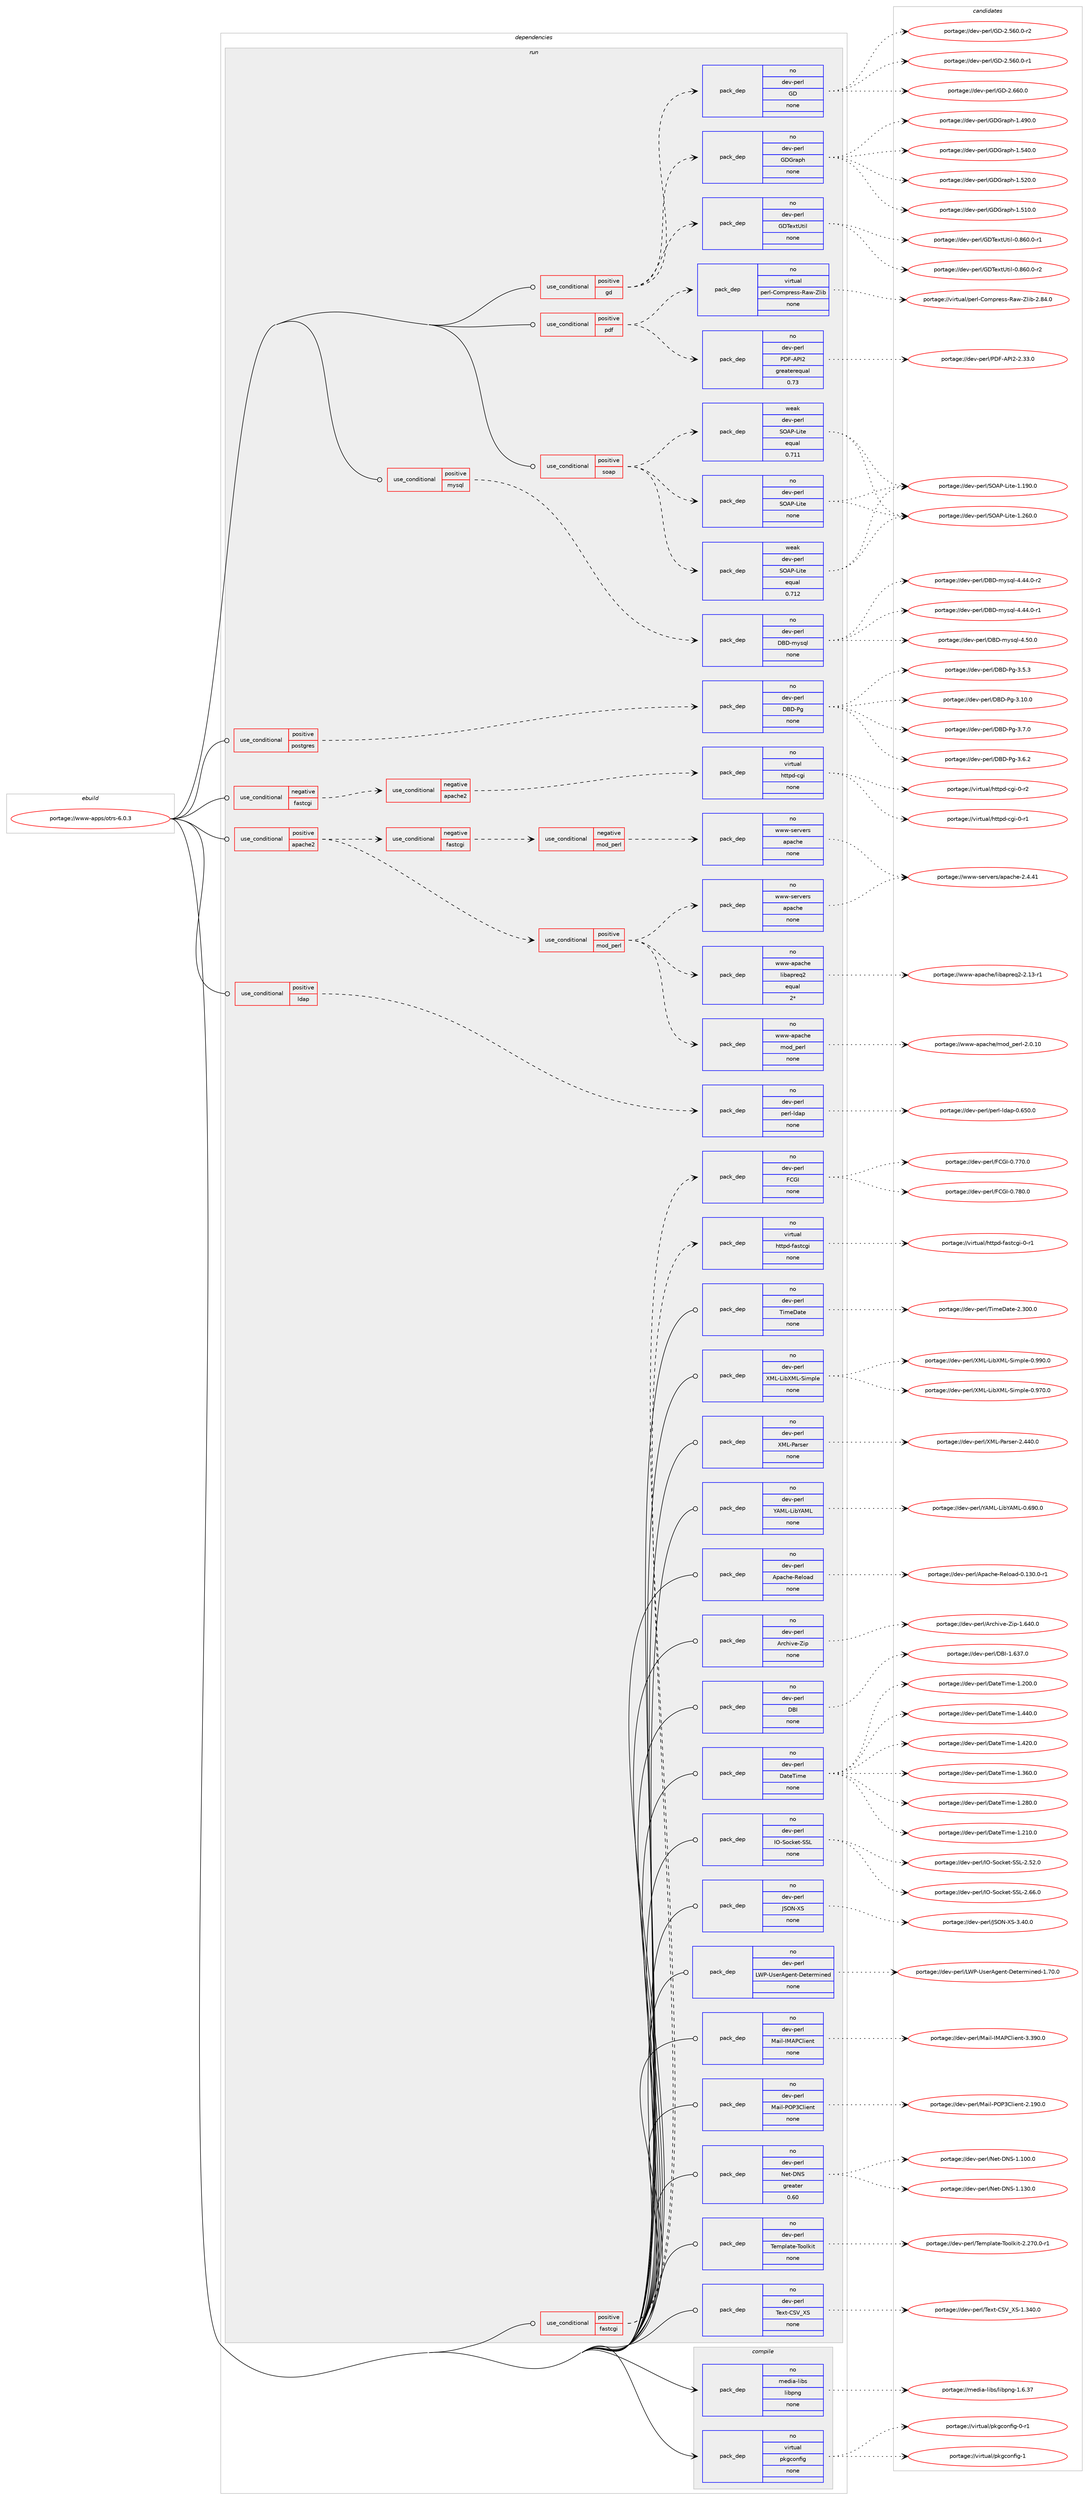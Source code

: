 digraph prolog {

# *************
# Graph options
# *************

newrank=true;
concentrate=true;
compound=true;
graph [rankdir=LR,fontname=Helvetica,fontsize=10,ranksep=1.5];#, ranksep=2.5, nodesep=0.2];
edge  [arrowhead=vee];
node  [fontname=Helvetica,fontsize=10];

# **********
# The ebuild
# **********

subgraph cluster_leftcol {
color=gray;
rank=same;
label=<<i>ebuild</i>>;
id [label="portage://www-apps/otrs-6.0.3", color=red, width=4, href="../www-apps/otrs-6.0.3.svg"];
}

# ****************
# The dependencies
# ****************

subgraph cluster_midcol {
color=gray;
label=<<i>dependencies</i>>;
subgraph cluster_compile {
fillcolor="#eeeeee";
style=filled;
label=<<i>compile</i>>;
subgraph pack24404 {
dependency30375 [label=<<TABLE BORDER="0" CELLBORDER="1" CELLSPACING="0" CELLPADDING="4" WIDTH="220"><TR><TD ROWSPAN="6" CELLPADDING="30">pack_dep</TD></TR><TR><TD WIDTH="110">no</TD></TR><TR><TD>media-libs</TD></TR><TR><TD>libpng</TD></TR><TR><TD>none</TD></TR><TR><TD></TD></TR></TABLE>>, shape=none, color=blue];
}
id:e -> dependency30375:w [weight=20,style="solid",arrowhead="vee"];
subgraph pack24405 {
dependency30376 [label=<<TABLE BORDER="0" CELLBORDER="1" CELLSPACING="0" CELLPADDING="4" WIDTH="220"><TR><TD ROWSPAN="6" CELLPADDING="30">pack_dep</TD></TR><TR><TD WIDTH="110">no</TD></TR><TR><TD>virtual</TD></TR><TR><TD>pkgconfig</TD></TR><TR><TD>none</TD></TR><TR><TD></TD></TR></TABLE>>, shape=none, color=blue];
}
id:e -> dependency30376:w [weight=20,style="solid",arrowhead="vee"];
}
subgraph cluster_compileandrun {
fillcolor="#eeeeee";
style=filled;
label=<<i>compile and run</i>>;
}
subgraph cluster_run {
fillcolor="#eeeeee";
style=filled;
label=<<i>run</i>>;
subgraph cond5392 {
dependency30377 [label=<<TABLE BORDER="0" CELLBORDER="1" CELLSPACING="0" CELLPADDING="4"><TR><TD ROWSPAN="3" CELLPADDING="10">use_conditional</TD></TR><TR><TD>negative</TD></TR><TR><TD>fastcgi</TD></TR></TABLE>>, shape=none, color=red];
subgraph cond5393 {
dependency30378 [label=<<TABLE BORDER="0" CELLBORDER="1" CELLSPACING="0" CELLPADDING="4"><TR><TD ROWSPAN="3" CELLPADDING="10">use_conditional</TD></TR><TR><TD>negative</TD></TR><TR><TD>apache2</TD></TR></TABLE>>, shape=none, color=red];
subgraph pack24406 {
dependency30379 [label=<<TABLE BORDER="0" CELLBORDER="1" CELLSPACING="0" CELLPADDING="4" WIDTH="220"><TR><TD ROWSPAN="6" CELLPADDING="30">pack_dep</TD></TR><TR><TD WIDTH="110">no</TD></TR><TR><TD>virtual</TD></TR><TR><TD>httpd-cgi</TD></TR><TR><TD>none</TD></TR><TR><TD></TD></TR></TABLE>>, shape=none, color=blue];
}
dependency30378:e -> dependency30379:w [weight=20,style="dashed",arrowhead="vee"];
}
dependency30377:e -> dependency30378:w [weight=20,style="dashed",arrowhead="vee"];
}
id:e -> dependency30377:w [weight=20,style="solid",arrowhead="odot"];
subgraph cond5394 {
dependency30380 [label=<<TABLE BORDER="0" CELLBORDER="1" CELLSPACING="0" CELLPADDING="4"><TR><TD ROWSPAN="3" CELLPADDING="10">use_conditional</TD></TR><TR><TD>positive</TD></TR><TR><TD>apache2</TD></TR></TABLE>>, shape=none, color=red];
subgraph cond5395 {
dependency30381 [label=<<TABLE BORDER="0" CELLBORDER="1" CELLSPACING="0" CELLPADDING="4"><TR><TD ROWSPAN="3" CELLPADDING="10">use_conditional</TD></TR><TR><TD>positive</TD></TR><TR><TD>mod_perl</TD></TR></TABLE>>, shape=none, color=red];
subgraph pack24407 {
dependency30382 [label=<<TABLE BORDER="0" CELLBORDER="1" CELLSPACING="0" CELLPADDING="4" WIDTH="220"><TR><TD ROWSPAN="6" CELLPADDING="30">pack_dep</TD></TR><TR><TD WIDTH="110">no</TD></TR><TR><TD>www-servers</TD></TR><TR><TD>apache</TD></TR><TR><TD>none</TD></TR><TR><TD></TD></TR></TABLE>>, shape=none, color=blue];
}
dependency30381:e -> dependency30382:w [weight=20,style="dashed",arrowhead="vee"];
subgraph pack24408 {
dependency30383 [label=<<TABLE BORDER="0" CELLBORDER="1" CELLSPACING="0" CELLPADDING="4" WIDTH="220"><TR><TD ROWSPAN="6" CELLPADDING="30">pack_dep</TD></TR><TR><TD WIDTH="110">no</TD></TR><TR><TD>www-apache</TD></TR><TR><TD>libapreq2</TD></TR><TR><TD>equal</TD></TR><TR><TD>2*</TD></TR></TABLE>>, shape=none, color=blue];
}
dependency30381:e -> dependency30383:w [weight=20,style="dashed",arrowhead="vee"];
subgraph pack24409 {
dependency30384 [label=<<TABLE BORDER="0" CELLBORDER="1" CELLSPACING="0" CELLPADDING="4" WIDTH="220"><TR><TD ROWSPAN="6" CELLPADDING="30">pack_dep</TD></TR><TR><TD WIDTH="110">no</TD></TR><TR><TD>www-apache</TD></TR><TR><TD>mod_perl</TD></TR><TR><TD>none</TD></TR><TR><TD></TD></TR></TABLE>>, shape=none, color=blue];
}
dependency30381:e -> dependency30384:w [weight=20,style="dashed",arrowhead="vee"];
}
dependency30380:e -> dependency30381:w [weight=20,style="dashed",arrowhead="vee"];
subgraph cond5396 {
dependency30385 [label=<<TABLE BORDER="0" CELLBORDER="1" CELLSPACING="0" CELLPADDING="4"><TR><TD ROWSPAN="3" CELLPADDING="10">use_conditional</TD></TR><TR><TD>negative</TD></TR><TR><TD>fastcgi</TD></TR></TABLE>>, shape=none, color=red];
subgraph cond5397 {
dependency30386 [label=<<TABLE BORDER="0" CELLBORDER="1" CELLSPACING="0" CELLPADDING="4"><TR><TD ROWSPAN="3" CELLPADDING="10">use_conditional</TD></TR><TR><TD>negative</TD></TR><TR><TD>mod_perl</TD></TR></TABLE>>, shape=none, color=red];
subgraph pack24410 {
dependency30387 [label=<<TABLE BORDER="0" CELLBORDER="1" CELLSPACING="0" CELLPADDING="4" WIDTH="220"><TR><TD ROWSPAN="6" CELLPADDING="30">pack_dep</TD></TR><TR><TD WIDTH="110">no</TD></TR><TR><TD>www-servers</TD></TR><TR><TD>apache</TD></TR><TR><TD>none</TD></TR><TR><TD></TD></TR></TABLE>>, shape=none, color=blue];
}
dependency30386:e -> dependency30387:w [weight=20,style="dashed",arrowhead="vee"];
}
dependency30385:e -> dependency30386:w [weight=20,style="dashed",arrowhead="vee"];
}
dependency30380:e -> dependency30385:w [weight=20,style="dashed",arrowhead="vee"];
}
id:e -> dependency30380:w [weight=20,style="solid",arrowhead="odot"];
subgraph cond5398 {
dependency30388 [label=<<TABLE BORDER="0" CELLBORDER="1" CELLSPACING="0" CELLPADDING="4"><TR><TD ROWSPAN="3" CELLPADDING="10">use_conditional</TD></TR><TR><TD>positive</TD></TR><TR><TD>fastcgi</TD></TR></TABLE>>, shape=none, color=red];
subgraph pack24411 {
dependency30389 [label=<<TABLE BORDER="0" CELLBORDER="1" CELLSPACING="0" CELLPADDING="4" WIDTH="220"><TR><TD ROWSPAN="6" CELLPADDING="30">pack_dep</TD></TR><TR><TD WIDTH="110">no</TD></TR><TR><TD>dev-perl</TD></TR><TR><TD>FCGI</TD></TR><TR><TD>none</TD></TR><TR><TD></TD></TR></TABLE>>, shape=none, color=blue];
}
dependency30388:e -> dependency30389:w [weight=20,style="dashed",arrowhead="vee"];
subgraph pack24412 {
dependency30390 [label=<<TABLE BORDER="0" CELLBORDER="1" CELLSPACING="0" CELLPADDING="4" WIDTH="220"><TR><TD ROWSPAN="6" CELLPADDING="30">pack_dep</TD></TR><TR><TD WIDTH="110">no</TD></TR><TR><TD>virtual</TD></TR><TR><TD>httpd-fastcgi</TD></TR><TR><TD>none</TD></TR><TR><TD></TD></TR></TABLE>>, shape=none, color=blue];
}
dependency30388:e -> dependency30390:w [weight=20,style="dashed",arrowhead="vee"];
}
id:e -> dependency30388:w [weight=20,style="solid",arrowhead="odot"];
subgraph cond5399 {
dependency30391 [label=<<TABLE BORDER="0" CELLBORDER="1" CELLSPACING="0" CELLPADDING="4"><TR><TD ROWSPAN="3" CELLPADDING="10">use_conditional</TD></TR><TR><TD>positive</TD></TR><TR><TD>gd</TD></TR></TABLE>>, shape=none, color=red];
subgraph pack24413 {
dependency30392 [label=<<TABLE BORDER="0" CELLBORDER="1" CELLSPACING="0" CELLPADDING="4" WIDTH="220"><TR><TD ROWSPAN="6" CELLPADDING="30">pack_dep</TD></TR><TR><TD WIDTH="110">no</TD></TR><TR><TD>dev-perl</TD></TR><TR><TD>GD</TD></TR><TR><TD>none</TD></TR><TR><TD></TD></TR></TABLE>>, shape=none, color=blue];
}
dependency30391:e -> dependency30392:w [weight=20,style="dashed",arrowhead="vee"];
subgraph pack24414 {
dependency30393 [label=<<TABLE BORDER="0" CELLBORDER="1" CELLSPACING="0" CELLPADDING="4" WIDTH="220"><TR><TD ROWSPAN="6" CELLPADDING="30">pack_dep</TD></TR><TR><TD WIDTH="110">no</TD></TR><TR><TD>dev-perl</TD></TR><TR><TD>GDTextUtil</TD></TR><TR><TD>none</TD></TR><TR><TD></TD></TR></TABLE>>, shape=none, color=blue];
}
dependency30391:e -> dependency30393:w [weight=20,style="dashed",arrowhead="vee"];
subgraph pack24415 {
dependency30394 [label=<<TABLE BORDER="0" CELLBORDER="1" CELLSPACING="0" CELLPADDING="4" WIDTH="220"><TR><TD ROWSPAN="6" CELLPADDING="30">pack_dep</TD></TR><TR><TD WIDTH="110">no</TD></TR><TR><TD>dev-perl</TD></TR><TR><TD>GDGraph</TD></TR><TR><TD>none</TD></TR><TR><TD></TD></TR></TABLE>>, shape=none, color=blue];
}
dependency30391:e -> dependency30394:w [weight=20,style="dashed",arrowhead="vee"];
}
id:e -> dependency30391:w [weight=20,style="solid",arrowhead="odot"];
subgraph cond5400 {
dependency30395 [label=<<TABLE BORDER="0" CELLBORDER="1" CELLSPACING="0" CELLPADDING="4"><TR><TD ROWSPAN="3" CELLPADDING="10">use_conditional</TD></TR><TR><TD>positive</TD></TR><TR><TD>ldap</TD></TR></TABLE>>, shape=none, color=red];
subgraph pack24416 {
dependency30396 [label=<<TABLE BORDER="0" CELLBORDER="1" CELLSPACING="0" CELLPADDING="4" WIDTH="220"><TR><TD ROWSPAN="6" CELLPADDING="30">pack_dep</TD></TR><TR><TD WIDTH="110">no</TD></TR><TR><TD>dev-perl</TD></TR><TR><TD>perl-ldap</TD></TR><TR><TD>none</TD></TR><TR><TD></TD></TR></TABLE>>, shape=none, color=blue];
}
dependency30395:e -> dependency30396:w [weight=20,style="dashed",arrowhead="vee"];
}
id:e -> dependency30395:w [weight=20,style="solid",arrowhead="odot"];
subgraph cond5401 {
dependency30397 [label=<<TABLE BORDER="0" CELLBORDER="1" CELLSPACING="0" CELLPADDING="4"><TR><TD ROWSPAN="3" CELLPADDING="10">use_conditional</TD></TR><TR><TD>positive</TD></TR><TR><TD>mysql</TD></TR></TABLE>>, shape=none, color=red];
subgraph pack24417 {
dependency30398 [label=<<TABLE BORDER="0" CELLBORDER="1" CELLSPACING="0" CELLPADDING="4" WIDTH="220"><TR><TD ROWSPAN="6" CELLPADDING="30">pack_dep</TD></TR><TR><TD WIDTH="110">no</TD></TR><TR><TD>dev-perl</TD></TR><TR><TD>DBD-mysql</TD></TR><TR><TD>none</TD></TR><TR><TD></TD></TR></TABLE>>, shape=none, color=blue];
}
dependency30397:e -> dependency30398:w [weight=20,style="dashed",arrowhead="vee"];
}
id:e -> dependency30397:w [weight=20,style="solid",arrowhead="odot"];
subgraph cond5402 {
dependency30399 [label=<<TABLE BORDER="0" CELLBORDER="1" CELLSPACING="0" CELLPADDING="4"><TR><TD ROWSPAN="3" CELLPADDING="10">use_conditional</TD></TR><TR><TD>positive</TD></TR><TR><TD>pdf</TD></TR></TABLE>>, shape=none, color=red];
subgraph pack24418 {
dependency30400 [label=<<TABLE BORDER="0" CELLBORDER="1" CELLSPACING="0" CELLPADDING="4" WIDTH="220"><TR><TD ROWSPAN="6" CELLPADDING="30">pack_dep</TD></TR><TR><TD WIDTH="110">no</TD></TR><TR><TD>dev-perl</TD></TR><TR><TD>PDF-API2</TD></TR><TR><TD>greaterequal</TD></TR><TR><TD>0.73</TD></TR></TABLE>>, shape=none, color=blue];
}
dependency30399:e -> dependency30400:w [weight=20,style="dashed",arrowhead="vee"];
subgraph pack24419 {
dependency30401 [label=<<TABLE BORDER="0" CELLBORDER="1" CELLSPACING="0" CELLPADDING="4" WIDTH="220"><TR><TD ROWSPAN="6" CELLPADDING="30">pack_dep</TD></TR><TR><TD WIDTH="110">no</TD></TR><TR><TD>virtual</TD></TR><TR><TD>perl-Compress-Raw-Zlib</TD></TR><TR><TD>none</TD></TR><TR><TD></TD></TR></TABLE>>, shape=none, color=blue];
}
dependency30399:e -> dependency30401:w [weight=20,style="dashed",arrowhead="vee"];
}
id:e -> dependency30399:w [weight=20,style="solid",arrowhead="odot"];
subgraph cond5403 {
dependency30402 [label=<<TABLE BORDER="0" CELLBORDER="1" CELLSPACING="0" CELLPADDING="4"><TR><TD ROWSPAN="3" CELLPADDING="10">use_conditional</TD></TR><TR><TD>positive</TD></TR><TR><TD>postgres</TD></TR></TABLE>>, shape=none, color=red];
subgraph pack24420 {
dependency30403 [label=<<TABLE BORDER="0" CELLBORDER="1" CELLSPACING="0" CELLPADDING="4" WIDTH="220"><TR><TD ROWSPAN="6" CELLPADDING="30">pack_dep</TD></TR><TR><TD WIDTH="110">no</TD></TR><TR><TD>dev-perl</TD></TR><TR><TD>DBD-Pg</TD></TR><TR><TD>none</TD></TR><TR><TD></TD></TR></TABLE>>, shape=none, color=blue];
}
dependency30402:e -> dependency30403:w [weight=20,style="dashed",arrowhead="vee"];
}
id:e -> dependency30402:w [weight=20,style="solid",arrowhead="odot"];
subgraph cond5404 {
dependency30404 [label=<<TABLE BORDER="0" CELLBORDER="1" CELLSPACING="0" CELLPADDING="4"><TR><TD ROWSPAN="3" CELLPADDING="10">use_conditional</TD></TR><TR><TD>positive</TD></TR><TR><TD>soap</TD></TR></TABLE>>, shape=none, color=red];
subgraph pack24421 {
dependency30405 [label=<<TABLE BORDER="0" CELLBORDER="1" CELLSPACING="0" CELLPADDING="4" WIDTH="220"><TR><TD ROWSPAN="6" CELLPADDING="30">pack_dep</TD></TR><TR><TD WIDTH="110">no</TD></TR><TR><TD>dev-perl</TD></TR><TR><TD>SOAP-Lite</TD></TR><TR><TD>none</TD></TR><TR><TD></TD></TR></TABLE>>, shape=none, color=blue];
}
dependency30404:e -> dependency30405:w [weight=20,style="dashed",arrowhead="vee"];
subgraph pack24422 {
dependency30406 [label=<<TABLE BORDER="0" CELLBORDER="1" CELLSPACING="0" CELLPADDING="4" WIDTH="220"><TR><TD ROWSPAN="6" CELLPADDING="30">pack_dep</TD></TR><TR><TD WIDTH="110">weak</TD></TR><TR><TD>dev-perl</TD></TR><TR><TD>SOAP-Lite</TD></TR><TR><TD>equal</TD></TR><TR><TD>0.711</TD></TR></TABLE>>, shape=none, color=blue];
}
dependency30404:e -> dependency30406:w [weight=20,style="dashed",arrowhead="vee"];
subgraph pack24423 {
dependency30407 [label=<<TABLE BORDER="0" CELLBORDER="1" CELLSPACING="0" CELLPADDING="4" WIDTH="220"><TR><TD ROWSPAN="6" CELLPADDING="30">pack_dep</TD></TR><TR><TD WIDTH="110">weak</TD></TR><TR><TD>dev-perl</TD></TR><TR><TD>SOAP-Lite</TD></TR><TR><TD>equal</TD></TR><TR><TD>0.712</TD></TR></TABLE>>, shape=none, color=blue];
}
dependency30404:e -> dependency30407:w [weight=20,style="dashed",arrowhead="vee"];
}
id:e -> dependency30404:w [weight=20,style="solid",arrowhead="odot"];
subgraph pack24424 {
dependency30408 [label=<<TABLE BORDER="0" CELLBORDER="1" CELLSPACING="0" CELLPADDING="4" WIDTH="220"><TR><TD ROWSPAN="6" CELLPADDING="30">pack_dep</TD></TR><TR><TD WIDTH="110">no</TD></TR><TR><TD>dev-perl</TD></TR><TR><TD>Apache-Reload</TD></TR><TR><TD>none</TD></TR><TR><TD></TD></TR></TABLE>>, shape=none, color=blue];
}
id:e -> dependency30408:w [weight=20,style="solid",arrowhead="odot"];
subgraph pack24425 {
dependency30409 [label=<<TABLE BORDER="0" CELLBORDER="1" CELLSPACING="0" CELLPADDING="4" WIDTH="220"><TR><TD ROWSPAN="6" CELLPADDING="30">pack_dep</TD></TR><TR><TD WIDTH="110">no</TD></TR><TR><TD>dev-perl</TD></TR><TR><TD>Archive-Zip</TD></TR><TR><TD>none</TD></TR><TR><TD></TD></TR></TABLE>>, shape=none, color=blue];
}
id:e -> dependency30409:w [weight=20,style="solid",arrowhead="odot"];
subgraph pack24426 {
dependency30410 [label=<<TABLE BORDER="0" CELLBORDER="1" CELLSPACING="0" CELLPADDING="4" WIDTH="220"><TR><TD ROWSPAN="6" CELLPADDING="30">pack_dep</TD></TR><TR><TD WIDTH="110">no</TD></TR><TR><TD>dev-perl</TD></TR><TR><TD>DBI</TD></TR><TR><TD>none</TD></TR><TR><TD></TD></TR></TABLE>>, shape=none, color=blue];
}
id:e -> dependency30410:w [weight=20,style="solid",arrowhead="odot"];
subgraph pack24427 {
dependency30411 [label=<<TABLE BORDER="0" CELLBORDER="1" CELLSPACING="0" CELLPADDING="4" WIDTH="220"><TR><TD ROWSPAN="6" CELLPADDING="30">pack_dep</TD></TR><TR><TD WIDTH="110">no</TD></TR><TR><TD>dev-perl</TD></TR><TR><TD>DateTime</TD></TR><TR><TD>none</TD></TR><TR><TD></TD></TR></TABLE>>, shape=none, color=blue];
}
id:e -> dependency30411:w [weight=20,style="solid",arrowhead="odot"];
subgraph pack24428 {
dependency30412 [label=<<TABLE BORDER="0" CELLBORDER="1" CELLSPACING="0" CELLPADDING="4" WIDTH="220"><TR><TD ROWSPAN="6" CELLPADDING="30">pack_dep</TD></TR><TR><TD WIDTH="110">no</TD></TR><TR><TD>dev-perl</TD></TR><TR><TD>IO-Socket-SSL</TD></TR><TR><TD>none</TD></TR><TR><TD></TD></TR></TABLE>>, shape=none, color=blue];
}
id:e -> dependency30412:w [weight=20,style="solid",arrowhead="odot"];
subgraph pack24429 {
dependency30413 [label=<<TABLE BORDER="0" CELLBORDER="1" CELLSPACING="0" CELLPADDING="4" WIDTH="220"><TR><TD ROWSPAN="6" CELLPADDING="30">pack_dep</TD></TR><TR><TD WIDTH="110">no</TD></TR><TR><TD>dev-perl</TD></TR><TR><TD>JSON-XS</TD></TR><TR><TD>none</TD></TR><TR><TD></TD></TR></TABLE>>, shape=none, color=blue];
}
id:e -> dependency30413:w [weight=20,style="solid",arrowhead="odot"];
subgraph pack24430 {
dependency30414 [label=<<TABLE BORDER="0" CELLBORDER="1" CELLSPACING="0" CELLPADDING="4" WIDTH="220"><TR><TD ROWSPAN="6" CELLPADDING="30">pack_dep</TD></TR><TR><TD WIDTH="110">no</TD></TR><TR><TD>dev-perl</TD></TR><TR><TD>LWP-UserAgent-Determined</TD></TR><TR><TD>none</TD></TR><TR><TD></TD></TR></TABLE>>, shape=none, color=blue];
}
id:e -> dependency30414:w [weight=20,style="solid",arrowhead="odot"];
subgraph pack24431 {
dependency30415 [label=<<TABLE BORDER="0" CELLBORDER="1" CELLSPACING="0" CELLPADDING="4" WIDTH="220"><TR><TD ROWSPAN="6" CELLPADDING="30">pack_dep</TD></TR><TR><TD WIDTH="110">no</TD></TR><TR><TD>dev-perl</TD></TR><TR><TD>Mail-IMAPClient</TD></TR><TR><TD>none</TD></TR><TR><TD></TD></TR></TABLE>>, shape=none, color=blue];
}
id:e -> dependency30415:w [weight=20,style="solid",arrowhead="odot"];
subgraph pack24432 {
dependency30416 [label=<<TABLE BORDER="0" CELLBORDER="1" CELLSPACING="0" CELLPADDING="4" WIDTH="220"><TR><TD ROWSPAN="6" CELLPADDING="30">pack_dep</TD></TR><TR><TD WIDTH="110">no</TD></TR><TR><TD>dev-perl</TD></TR><TR><TD>Mail-POP3Client</TD></TR><TR><TD>none</TD></TR><TR><TD></TD></TR></TABLE>>, shape=none, color=blue];
}
id:e -> dependency30416:w [weight=20,style="solid",arrowhead="odot"];
subgraph pack24433 {
dependency30417 [label=<<TABLE BORDER="0" CELLBORDER="1" CELLSPACING="0" CELLPADDING="4" WIDTH="220"><TR><TD ROWSPAN="6" CELLPADDING="30">pack_dep</TD></TR><TR><TD WIDTH="110">no</TD></TR><TR><TD>dev-perl</TD></TR><TR><TD>Net-DNS</TD></TR><TR><TD>greater</TD></TR><TR><TD>0.60</TD></TR></TABLE>>, shape=none, color=blue];
}
id:e -> dependency30417:w [weight=20,style="solid",arrowhead="odot"];
subgraph pack24434 {
dependency30418 [label=<<TABLE BORDER="0" CELLBORDER="1" CELLSPACING="0" CELLPADDING="4" WIDTH="220"><TR><TD ROWSPAN="6" CELLPADDING="30">pack_dep</TD></TR><TR><TD WIDTH="110">no</TD></TR><TR><TD>dev-perl</TD></TR><TR><TD>Template-Toolkit</TD></TR><TR><TD>none</TD></TR><TR><TD></TD></TR></TABLE>>, shape=none, color=blue];
}
id:e -> dependency30418:w [weight=20,style="solid",arrowhead="odot"];
subgraph pack24435 {
dependency30419 [label=<<TABLE BORDER="0" CELLBORDER="1" CELLSPACING="0" CELLPADDING="4" WIDTH="220"><TR><TD ROWSPAN="6" CELLPADDING="30">pack_dep</TD></TR><TR><TD WIDTH="110">no</TD></TR><TR><TD>dev-perl</TD></TR><TR><TD>Text-CSV_XS</TD></TR><TR><TD>none</TD></TR><TR><TD></TD></TR></TABLE>>, shape=none, color=blue];
}
id:e -> dependency30419:w [weight=20,style="solid",arrowhead="odot"];
subgraph pack24436 {
dependency30420 [label=<<TABLE BORDER="0" CELLBORDER="1" CELLSPACING="0" CELLPADDING="4" WIDTH="220"><TR><TD ROWSPAN="6" CELLPADDING="30">pack_dep</TD></TR><TR><TD WIDTH="110">no</TD></TR><TR><TD>dev-perl</TD></TR><TR><TD>TimeDate</TD></TR><TR><TD>none</TD></TR><TR><TD></TD></TR></TABLE>>, shape=none, color=blue];
}
id:e -> dependency30420:w [weight=20,style="solid",arrowhead="odot"];
subgraph pack24437 {
dependency30421 [label=<<TABLE BORDER="0" CELLBORDER="1" CELLSPACING="0" CELLPADDING="4" WIDTH="220"><TR><TD ROWSPAN="6" CELLPADDING="30">pack_dep</TD></TR><TR><TD WIDTH="110">no</TD></TR><TR><TD>dev-perl</TD></TR><TR><TD>XML-LibXML-Simple</TD></TR><TR><TD>none</TD></TR><TR><TD></TD></TR></TABLE>>, shape=none, color=blue];
}
id:e -> dependency30421:w [weight=20,style="solid",arrowhead="odot"];
subgraph pack24438 {
dependency30422 [label=<<TABLE BORDER="0" CELLBORDER="1" CELLSPACING="0" CELLPADDING="4" WIDTH="220"><TR><TD ROWSPAN="6" CELLPADDING="30">pack_dep</TD></TR><TR><TD WIDTH="110">no</TD></TR><TR><TD>dev-perl</TD></TR><TR><TD>XML-Parser</TD></TR><TR><TD>none</TD></TR><TR><TD></TD></TR></TABLE>>, shape=none, color=blue];
}
id:e -> dependency30422:w [weight=20,style="solid",arrowhead="odot"];
subgraph pack24439 {
dependency30423 [label=<<TABLE BORDER="0" CELLBORDER="1" CELLSPACING="0" CELLPADDING="4" WIDTH="220"><TR><TD ROWSPAN="6" CELLPADDING="30">pack_dep</TD></TR><TR><TD WIDTH="110">no</TD></TR><TR><TD>dev-perl</TD></TR><TR><TD>YAML-LibYAML</TD></TR><TR><TD>none</TD></TR><TR><TD></TD></TR></TABLE>>, shape=none, color=blue];
}
id:e -> dependency30423:w [weight=20,style="solid",arrowhead="odot"];
}
}

# **************
# The candidates
# **************

subgraph cluster_choices {
rank=same;
color=gray;
label=<<i>candidates</i>>;

subgraph choice24404 {
color=black;
nodesep=1;
choice109101100105974510810598115471081059811211010345494654465155 [label="portage://media-libs/libpng-1.6.37", color=red, width=4,href="../media-libs/libpng-1.6.37.svg"];
dependency30375:e -> choice109101100105974510810598115471081059811211010345494654465155:w [style=dotted,weight="100"];
}
subgraph choice24405 {
color=black;
nodesep=1;
choice1181051141161179710847112107103991111101021051034549 [label="portage://virtual/pkgconfig-1", color=red, width=4,href="../virtual/pkgconfig-1.svg"];
choice11810511411611797108471121071039911111010210510345484511449 [label="portage://virtual/pkgconfig-0-r1", color=red, width=4,href="../virtual/pkgconfig-0-r1.svg"];
dependency30376:e -> choice1181051141161179710847112107103991111101021051034549:w [style=dotted,weight="100"];
dependency30376:e -> choice11810511411611797108471121071039911111010210510345484511449:w [style=dotted,weight="100"];
}
subgraph choice24406 {
color=black;
nodesep=1;
choice1181051141161179710847104116116112100459910310545484511450 [label="portage://virtual/httpd-cgi-0-r2", color=red, width=4,href="../virtual/httpd-cgi-0-r2.svg"];
choice1181051141161179710847104116116112100459910310545484511449 [label="portage://virtual/httpd-cgi-0-r1", color=red, width=4,href="../virtual/httpd-cgi-0-r1.svg"];
dependency30379:e -> choice1181051141161179710847104116116112100459910310545484511450:w [style=dotted,weight="100"];
dependency30379:e -> choice1181051141161179710847104116116112100459910310545484511449:w [style=dotted,weight="100"];
}
subgraph choice24407 {
color=black;
nodesep=1;
choice119119119451151011141181011141154797112979910410145504652465249 [label="portage://www-servers/apache-2.4.41", color=red, width=4,href="../www-servers/apache-2.4.41.svg"];
dependency30382:e -> choice119119119451151011141181011141154797112979910410145504652465249:w [style=dotted,weight="100"];
}
subgraph choice24408 {
color=black;
nodesep=1;
choice119119119459711297991041014710810598971121141011135045504649514511449 [label="portage://www-apache/libapreq2-2.13-r1", color=red, width=4,href="../www-apache/libapreq2-2.13-r1.svg"];
dependency30383:e -> choice119119119459711297991041014710810598971121141011135045504649514511449:w [style=dotted,weight="100"];
}
subgraph choice24409 {
color=black;
nodesep=1;
choice11911911945971129799104101471091111009511210111410845504648464948 [label="portage://www-apache/mod_perl-2.0.10", color=red, width=4,href="../www-apache/mod_perl-2.0.10.svg"];
dependency30384:e -> choice11911911945971129799104101471091111009511210111410845504648464948:w [style=dotted,weight="100"];
}
subgraph choice24410 {
color=black;
nodesep=1;
choice119119119451151011141181011141154797112979910410145504652465249 [label="portage://www-servers/apache-2.4.41", color=red, width=4,href="../www-servers/apache-2.4.41.svg"];
dependency30387:e -> choice119119119451151011141181011141154797112979910410145504652465249:w [style=dotted,weight="100"];
}
subgraph choice24411 {
color=black;
nodesep=1;
choice1001011184511210111410847706771734548465556484648 [label="portage://dev-perl/FCGI-0.780.0", color=red, width=4,href="../dev-perl/FCGI-0.780.0.svg"];
choice1001011184511210111410847706771734548465555484648 [label="portage://dev-perl/FCGI-0.770.0", color=red, width=4,href="../dev-perl/FCGI-0.770.0.svg"];
dependency30389:e -> choice1001011184511210111410847706771734548465556484648:w [style=dotted,weight="100"];
dependency30389:e -> choice1001011184511210111410847706771734548465555484648:w [style=dotted,weight="100"];
}
subgraph choice24412 {
color=black;
nodesep=1;
choice118105114116117971084710411611611210045102971151169910310545484511449 [label="portage://virtual/httpd-fastcgi-0-r1", color=red, width=4,href="../virtual/httpd-fastcgi-0-r1.svg"];
dependency30390:e -> choice118105114116117971084710411611611210045102971151169910310545484511449:w [style=dotted,weight="100"];
}
subgraph choice24413 {
color=black;
nodesep=1;
choice100101118451121011141084771684550465454484648 [label="portage://dev-perl/GD-2.660.0", color=red, width=4,href="../dev-perl/GD-2.660.0.svg"];
choice1001011184511210111410847716845504653544846484511450 [label="portage://dev-perl/GD-2.560.0-r2", color=red, width=4,href="../dev-perl/GD-2.560.0-r2.svg"];
choice1001011184511210111410847716845504653544846484511449 [label="portage://dev-perl/GD-2.560.0-r1", color=red, width=4,href="../dev-perl/GD-2.560.0-r1.svg"];
dependency30392:e -> choice100101118451121011141084771684550465454484648:w [style=dotted,weight="100"];
dependency30392:e -> choice1001011184511210111410847716845504653544846484511450:w [style=dotted,weight="100"];
dependency30392:e -> choice1001011184511210111410847716845504653544846484511449:w [style=dotted,weight="100"];
}
subgraph choice24414 {
color=black;
nodesep=1;
choice10010111845112101114108477168841011201168511610510845484656544846484511450 [label="portage://dev-perl/GDTextUtil-0.860.0-r2", color=red, width=4,href="../dev-perl/GDTextUtil-0.860.0-r2.svg"];
choice10010111845112101114108477168841011201168511610510845484656544846484511449 [label="portage://dev-perl/GDTextUtil-0.860.0-r1", color=red, width=4,href="../dev-perl/GDTextUtil-0.860.0-r1.svg"];
dependency30393:e -> choice10010111845112101114108477168841011201168511610510845484656544846484511450:w [style=dotted,weight="100"];
dependency30393:e -> choice10010111845112101114108477168841011201168511610510845484656544846484511449:w [style=dotted,weight="100"];
}
subgraph choice24415 {
color=black;
nodesep=1;
choice1001011184511210111410847716871114971121044549465352484648 [label="portage://dev-perl/GDGraph-1.540.0", color=red, width=4,href="../dev-perl/GDGraph-1.540.0.svg"];
choice1001011184511210111410847716871114971121044549465350484648 [label="portage://dev-perl/GDGraph-1.520.0", color=red, width=4,href="../dev-perl/GDGraph-1.520.0.svg"];
choice1001011184511210111410847716871114971121044549465349484648 [label="portage://dev-perl/GDGraph-1.510.0", color=red, width=4,href="../dev-perl/GDGraph-1.510.0.svg"];
choice1001011184511210111410847716871114971121044549465257484648 [label="portage://dev-perl/GDGraph-1.490.0", color=red, width=4,href="../dev-perl/GDGraph-1.490.0.svg"];
dependency30394:e -> choice1001011184511210111410847716871114971121044549465352484648:w [style=dotted,weight="100"];
dependency30394:e -> choice1001011184511210111410847716871114971121044549465350484648:w [style=dotted,weight="100"];
dependency30394:e -> choice1001011184511210111410847716871114971121044549465349484648:w [style=dotted,weight="100"];
dependency30394:e -> choice1001011184511210111410847716871114971121044549465257484648:w [style=dotted,weight="100"];
}
subgraph choice24416 {
color=black;
nodesep=1;
choice100101118451121011141084711210111410845108100971124548465453484648 [label="portage://dev-perl/perl-ldap-0.650.0", color=red, width=4,href="../dev-perl/perl-ldap-0.650.0.svg"];
dependency30396:e -> choice100101118451121011141084711210111410845108100971124548465453484648:w [style=dotted,weight="100"];
}
subgraph choice24417 {
color=black;
nodesep=1;
choice10010111845112101114108476866684510912111511310845524653484648 [label="portage://dev-perl/DBD-mysql-4.50.0", color=red, width=4,href="../dev-perl/DBD-mysql-4.50.0.svg"];
choice100101118451121011141084768666845109121115113108455246525246484511450 [label="portage://dev-perl/DBD-mysql-4.44.0-r2", color=red, width=4,href="../dev-perl/DBD-mysql-4.44.0-r2.svg"];
choice100101118451121011141084768666845109121115113108455246525246484511449 [label="portage://dev-perl/DBD-mysql-4.44.0-r1", color=red, width=4,href="../dev-perl/DBD-mysql-4.44.0-r1.svg"];
dependency30398:e -> choice10010111845112101114108476866684510912111511310845524653484648:w [style=dotted,weight="100"];
dependency30398:e -> choice100101118451121011141084768666845109121115113108455246525246484511450:w [style=dotted,weight="100"];
dependency30398:e -> choice100101118451121011141084768666845109121115113108455246525246484511449:w [style=dotted,weight="100"];
}
subgraph choice24418 {
color=black;
nodesep=1;
choice1001011184511210111410847806870456580735045504651514648 [label="portage://dev-perl/PDF-API2-2.33.0", color=red, width=4,href="../dev-perl/PDF-API2-2.33.0.svg"];
dependency30400:e -> choice1001011184511210111410847806870456580735045504651514648:w [style=dotted,weight="100"];
}
subgraph choice24419 {
color=black;
nodesep=1;
choice1181051141161179710847112101114108456711110911211410111511545829711945901081059845504656524648 [label="portage://virtual/perl-Compress-Raw-Zlib-2.84.0", color=red, width=4,href="../virtual/perl-Compress-Raw-Zlib-2.84.0.svg"];
dependency30401:e -> choice1181051141161179710847112101114108456711110911211410111511545829711945901081059845504656524648:w [style=dotted,weight="100"];
}
subgraph choice24420 {
color=black;
nodesep=1;
choice10010111845112101114108476866684580103455146554648 [label="portage://dev-perl/DBD-Pg-3.7.0", color=red, width=4,href="../dev-perl/DBD-Pg-3.7.0.svg"];
choice10010111845112101114108476866684580103455146544650 [label="portage://dev-perl/DBD-Pg-3.6.2", color=red, width=4,href="../dev-perl/DBD-Pg-3.6.2.svg"];
choice10010111845112101114108476866684580103455146534651 [label="portage://dev-perl/DBD-Pg-3.5.3", color=red, width=4,href="../dev-perl/DBD-Pg-3.5.3.svg"];
choice1001011184511210111410847686668458010345514649484648 [label="portage://dev-perl/DBD-Pg-3.10.0", color=red, width=4,href="../dev-perl/DBD-Pg-3.10.0.svg"];
dependency30403:e -> choice10010111845112101114108476866684580103455146554648:w [style=dotted,weight="100"];
dependency30403:e -> choice10010111845112101114108476866684580103455146544650:w [style=dotted,weight="100"];
dependency30403:e -> choice10010111845112101114108476866684580103455146534651:w [style=dotted,weight="100"];
dependency30403:e -> choice1001011184511210111410847686668458010345514649484648:w [style=dotted,weight="100"];
}
subgraph choice24421 {
color=black;
nodesep=1;
choice10010111845112101114108478379658045761051161014549465054484648 [label="portage://dev-perl/SOAP-Lite-1.260.0", color=red, width=4,href="../dev-perl/SOAP-Lite-1.260.0.svg"];
choice10010111845112101114108478379658045761051161014549464957484648 [label="portage://dev-perl/SOAP-Lite-1.190.0", color=red, width=4,href="../dev-perl/SOAP-Lite-1.190.0.svg"];
dependency30405:e -> choice10010111845112101114108478379658045761051161014549465054484648:w [style=dotted,weight="100"];
dependency30405:e -> choice10010111845112101114108478379658045761051161014549464957484648:w [style=dotted,weight="100"];
}
subgraph choice24422 {
color=black;
nodesep=1;
choice10010111845112101114108478379658045761051161014549465054484648 [label="portage://dev-perl/SOAP-Lite-1.260.0", color=red, width=4,href="../dev-perl/SOAP-Lite-1.260.0.svg"];
choice10010111845112101114108478379658045761051161014549464957484648 [label="portage://dev-perl/SOAP-Lite-1.190.0", color=red, width=4,href="../dev-perl/SOAP-Lite-1.190.0.svg"];
dependency30406:e -> choice10010111845112101114108478379658045761051161014549465054484648:w [style=dotted,weight="100"];
dependency30406:e -> choice10010111845112101114108478379658045761051161014549464957484648:w [style=dotted,weight="100"];
}
subgraph choice24423 {
color=black;
nodesep=1;
choice10010111845112101114108478379658045761051161014549465054484648 [label="portage://dev-perl/SOAP-Lite-1.260.0", color=red, width=4,href="../dev-perl/SOAP-Lite-1.260.0.svg"];
choice10010111845112101114108478379658045761051161014549464957484648 [label="portage://dev-perl/SOAP-Lite-1.190.0", color=red, width=4,href="../dev-perl/SOAP-Lite-1.190.0.svg"];
dependency30407:e -> choice10010111845112101114108478379658045761051161014549465054484648:w [style=dotted,weight="100"];
dependency30407:e -> choice10010111845112101114108478379658045761051161014549464957484648:w [style=dotted,weight="100"];
}
subgraph choice24424 {
color=black;
nodesep=1;
choice100101118451121011141084765112979910410145821011081119710045484649514846484511449 [label="portage://dev-perl/Apache-Reload-0.130.0-r1", color=red, width=4,href="../dev-perl/Apache-Reload-0.130.0-r1.svg"];
dependency30408:e -> choice100101118451121011141084765112979910410145821011081119710045484649514846484511449:w [style=dotted,weight="100"];
}
subgraph choice24425 {
color=black;
nodesep=1;
choice1001011184511210111410847651149910410511810145901051124549465452484648 [label="portage://dev-perl/Archive-Zip-1.640.0", color=red, width=4,href="../dev-perl/Archive-Zip-1.640.0.svg"];
dependency30409:e -> choice1001011184511210111410847651149910410511810145901051124549465452484648:w [style=dotted,weight="100"];
}
subgraph choice24426 {
color=black;
nodesep=1;
choice10010111845112101114108476866734549465451554648 [label="portage://dev-perl/DBI-1.637.0", color=red, width=4,href="../dev-perl/DBI-1.637.0.svg"];
dependency30410:e -> choice10010111845112101114108476866734549465451554648:w [style=dotted,weight="100"];
}
subgraph choice24427 {
color=black;
nodesep=1;
choice10010111845112101114108476897116101841051091014549465252484648 [label="portage://dev-perl/DateTime-1.440.0", color=red, width=4,href="../dev-perl/DateTime-1.440.0.svg"];
choice10010111845112101114108476897116101841051091014549465250484648 [label="portage://dev-perl/DateTime-1.420.0", color=red, width=4,href="../dev-perl/DateTime-1.420.0.svg"];
choice10010111845112101114108476897116101841051091014549465154484648 [label="portage://dev-perl/DateTime-1.360.0", color=red, width=4,href="../dev-perl/DateTime-1.360.0.svg"];
choice10010111845112101114108476897116101841051091014549465056484648 [label="portage://dev-perl/DateTime-1.280.0", color=red, width=4,href="../dev-perl/DateTime-1.280.0.svg"];
choice10010111845112101114108476897116101841051091014549465049484648 [label="portage://dev-perl/DateTime-1.210.0", color=red, width=4,href="../dev-perl/DateTime-1.210.0.svg"];
choice10010111845112101114108476897116101841051091014549465048484648 [label="portage://dev-perl/DateTime-1.200.0", color=red, width=4,href="../dev-perl/DateTime-1.200.0.svg"];
dependency30411:e -> choice10010111845112101114108476897116101841051091014549465252484648:w [style=dotted,weight="100"];
dependency30411:e -> choice10010111845112101114108476897116101841051091014549465250484648:w [style=dotted,weight="100"];
dependency30411:e -> choice10010111845112101114108476897116101841051091014549465154484648:w [style=dotted,weight="100"];
dependency30411:e -> choice10010111845112101114108476897116101841051091014549465056484648:w [style=dotted,weight="100"];
dependency30411:e -> choice10010111845112101114108476897116101841051091014549465049484648:w [style=dotted,weight="100"];
dependency30411:e -> choice10010111845112101114108476897116101841051091014549465048484648:w [style=dotted,weight="100"];
}
subgraph choice24428 {
color=black;
nodesep=1;
choice100101118451121011141084773794583111991071011164583837645504654544648 [label="portage://dev-perl/IO-Socket-SSL-2.66.0", color=red, width=4,href="../dev-perl/IO-Socket-SSL-2.66.0.svg"];
choice100101118451121011141084773794583111991071011164583837645504653504648 [label="portage://dev-perl/IO-Socket-SSL-2.52.0", color=red, width=4,href="../dev-perl/IO-Socket-SSL-2.52.0.svg"];
dependency30412:e -> choice100101118451121011141084773794583111991071011164583837645504654544648:w [style=dotted,weight="100"];
dependency30412:e -> choice100101118451121011141084773794583111991071011164583837645504653504648:w [style=dotted,weight="100"];
}
subgraph choice24429 {
color=black;
nodesep=1;
choice10010111845112101114108477483797845888345514652484648 [label="portage://dev-perl/JSON-XS-3.40.0", color=red, width=4,href="../dev-perl/JSON-XS-3.40.0.svg"];
dependency30413:e -> choice10010111845112101114108477483797845888345514652484648:w [style=dotted,weight="100"];
}
subgraph choice24430 {
color=black;
nodesep=1;
choice1001011184511210111410847768780458511510111465103101110116456810111610111410910511010110045494655484648 [label="portage://dev-perl/LWP-UserAgent-Determined-1.70.0", color=red, width=4,href="../dev-perl/LWP-UserAgent-Determined-1.70.0.svg"];
dependency30414:e -> choice1001011184511210111410847768780458511510111465103101110116456810111610111410910511010110045494655484648:w [style=dotted,weight="100"];
}
subgraph choice24431 {
color=black;
nodesep=1;
choice100101118451121011141084777971051084573776580671081051011101164551465157484648 [label="portage://dev-perl/Mail-IMAPClient-3.390.0", color=red, width=4,href="../dev-perl/Mail-IMAPClient-3.390.0.svg"];
dependency30415:e -> choice100101118451121011141084777971051084573776580671081051011101164551465157484648:w [style=dotted,weight="100"];
}
subgraph choice24432 {
color=black;
nodesep=1;
choice100101118451121011141084777971051084580798051671081051011101164550464957484648 [label="portage://dev-perl/Mail-POP3Client-2.190.0", color=red, width=4,href="../dev-perl/Mail-POP3Client-2.190.0.svg"];
dependency30416:e -> choice100101118451121011141084777971051084580798051671081051011101164550464957484648:w [style=dotted,weight="100"];
}
subgraph choice24433 {
color=black;
nodesep=1;
choice100101118451121011141084778101116456878834549464951484648 [label="portage://dev-perl/Net-DNS-1.130.0", color=red, width=4,href="../dev-perl/Net-DNS-1.130.0.svg"];
choice100101118451121011141084778101116456878834549464948484648 [label="portage://dev-perl/Net-DNS-1.100.0", color=red, width=4,href="../dev-perl/Net-DNS-1.100.0.svg"];
dependency30417:e -> choice100101118451121011141084778101116456878834549464951484648:w [style=dotted,weight="100"];
dependency30417:e -> choice100101118451121011141084778101116456878834549464948484648:w [style=dotted,weight="100"];
}
subgraph choice24434 {
color=black;
nodesep=1;
choice10010111845112101114108478410110911210897116101458411111110810710511645504650554846484511449 [label="portage://dev-perl/Template-Toolkit-2.270.0-r1", color=red, width=4,href="../dev-perl/Template-Toolkit-2.270.0-r1.svg"];
dependency30418:e -> choice10010111845112101114108478410110911210897116101458411111110810710511645504650554846484511449:w [style=dotted,weight="100"];
}
subgraph choice24435 {
color=black;
nodesep=1;
choice100101118451121011141084784101120116456783869588834549465152484648 [label="portage://dev-perl/Text-CSV_XS-1.340.0", color=red, width=4,href="../dev-perl/Text-CSV_XS-1.340.0.svg"];
dependency30419:e -> choice100101118451121011141084784101120116456783869588834549465152484648:w [style=dotted,weight="100"];
}
subgraph choice24436 {
color=black;
nodesep=1;
choice10010111845112101114108478410510910168971161014550465148484648 [label="portage://dev-perl/TimeDate-2.300.0", color=red, width=4,href="../dev-perl/TimeDate-2.300.0.svg"];
dependency30420:e -> choice10010111845112101114108478410510910168971161014550465148484648:w [style=dotted,weight="100"];
}
subgraph choice24437 {
color=black;
nodesep=1;
choice100101118451121011141084788777645761059888777645831051091121081014548465757484648 [label="portage://dev-perl/XML-LibXML-Simple-0.990.0", color=red, width=4,href="../dev-perl/XML-LibXML-Simple-0.990.0.svg"];
choice100101118451121011141084788777645761059888777645831051091121081014548465755484648 [label="portage://dev-perl/XML-LibXML-Simple-0.970.0", color=red, width=4,href="../dev-perl/XML-LibXML-Simple-0.970.0.svg"];
dependency30421:e -> choice100101118451121011141084788777645761059888777645831051091121081014548465757484648:w [style=dotted,weight="100"];
dependency30421:e -> choice100101118451121011141084788777645761059888777645831051091121081014548465755484648:w [style=dotted,weight="100"];
}
subgraph choice24438 {
color=black;
nodesep=1;
choice10010111845112101114108478877764580971141151011144550465252484648 [label="portage://dev-perl/XML-Parser-2.440.0", color=red, width=4,href="../dev-perl/XML-Parser-2.440.0.svg"];
dependency30422:e -> choice10010111845112101114108478877764580971141151011144550465252484648:w [style=dotted,weight="100"];
}
subgraph choice24439 {
color=black;
nodesep=1;
choice100101118451121011141084789657776457610598896577764548465457484648 [label="portage://dev-perl/YAML-LibYAML-0.690.0", color=red, width=4,href="../dev-perl/YAML-LibYAML-0.690.0.svg"];
dependency30423:e -> choice100101118451121011141084789657776457610598896577764548465457484648:w [style=dotted,weight="100"];
}
}

}
